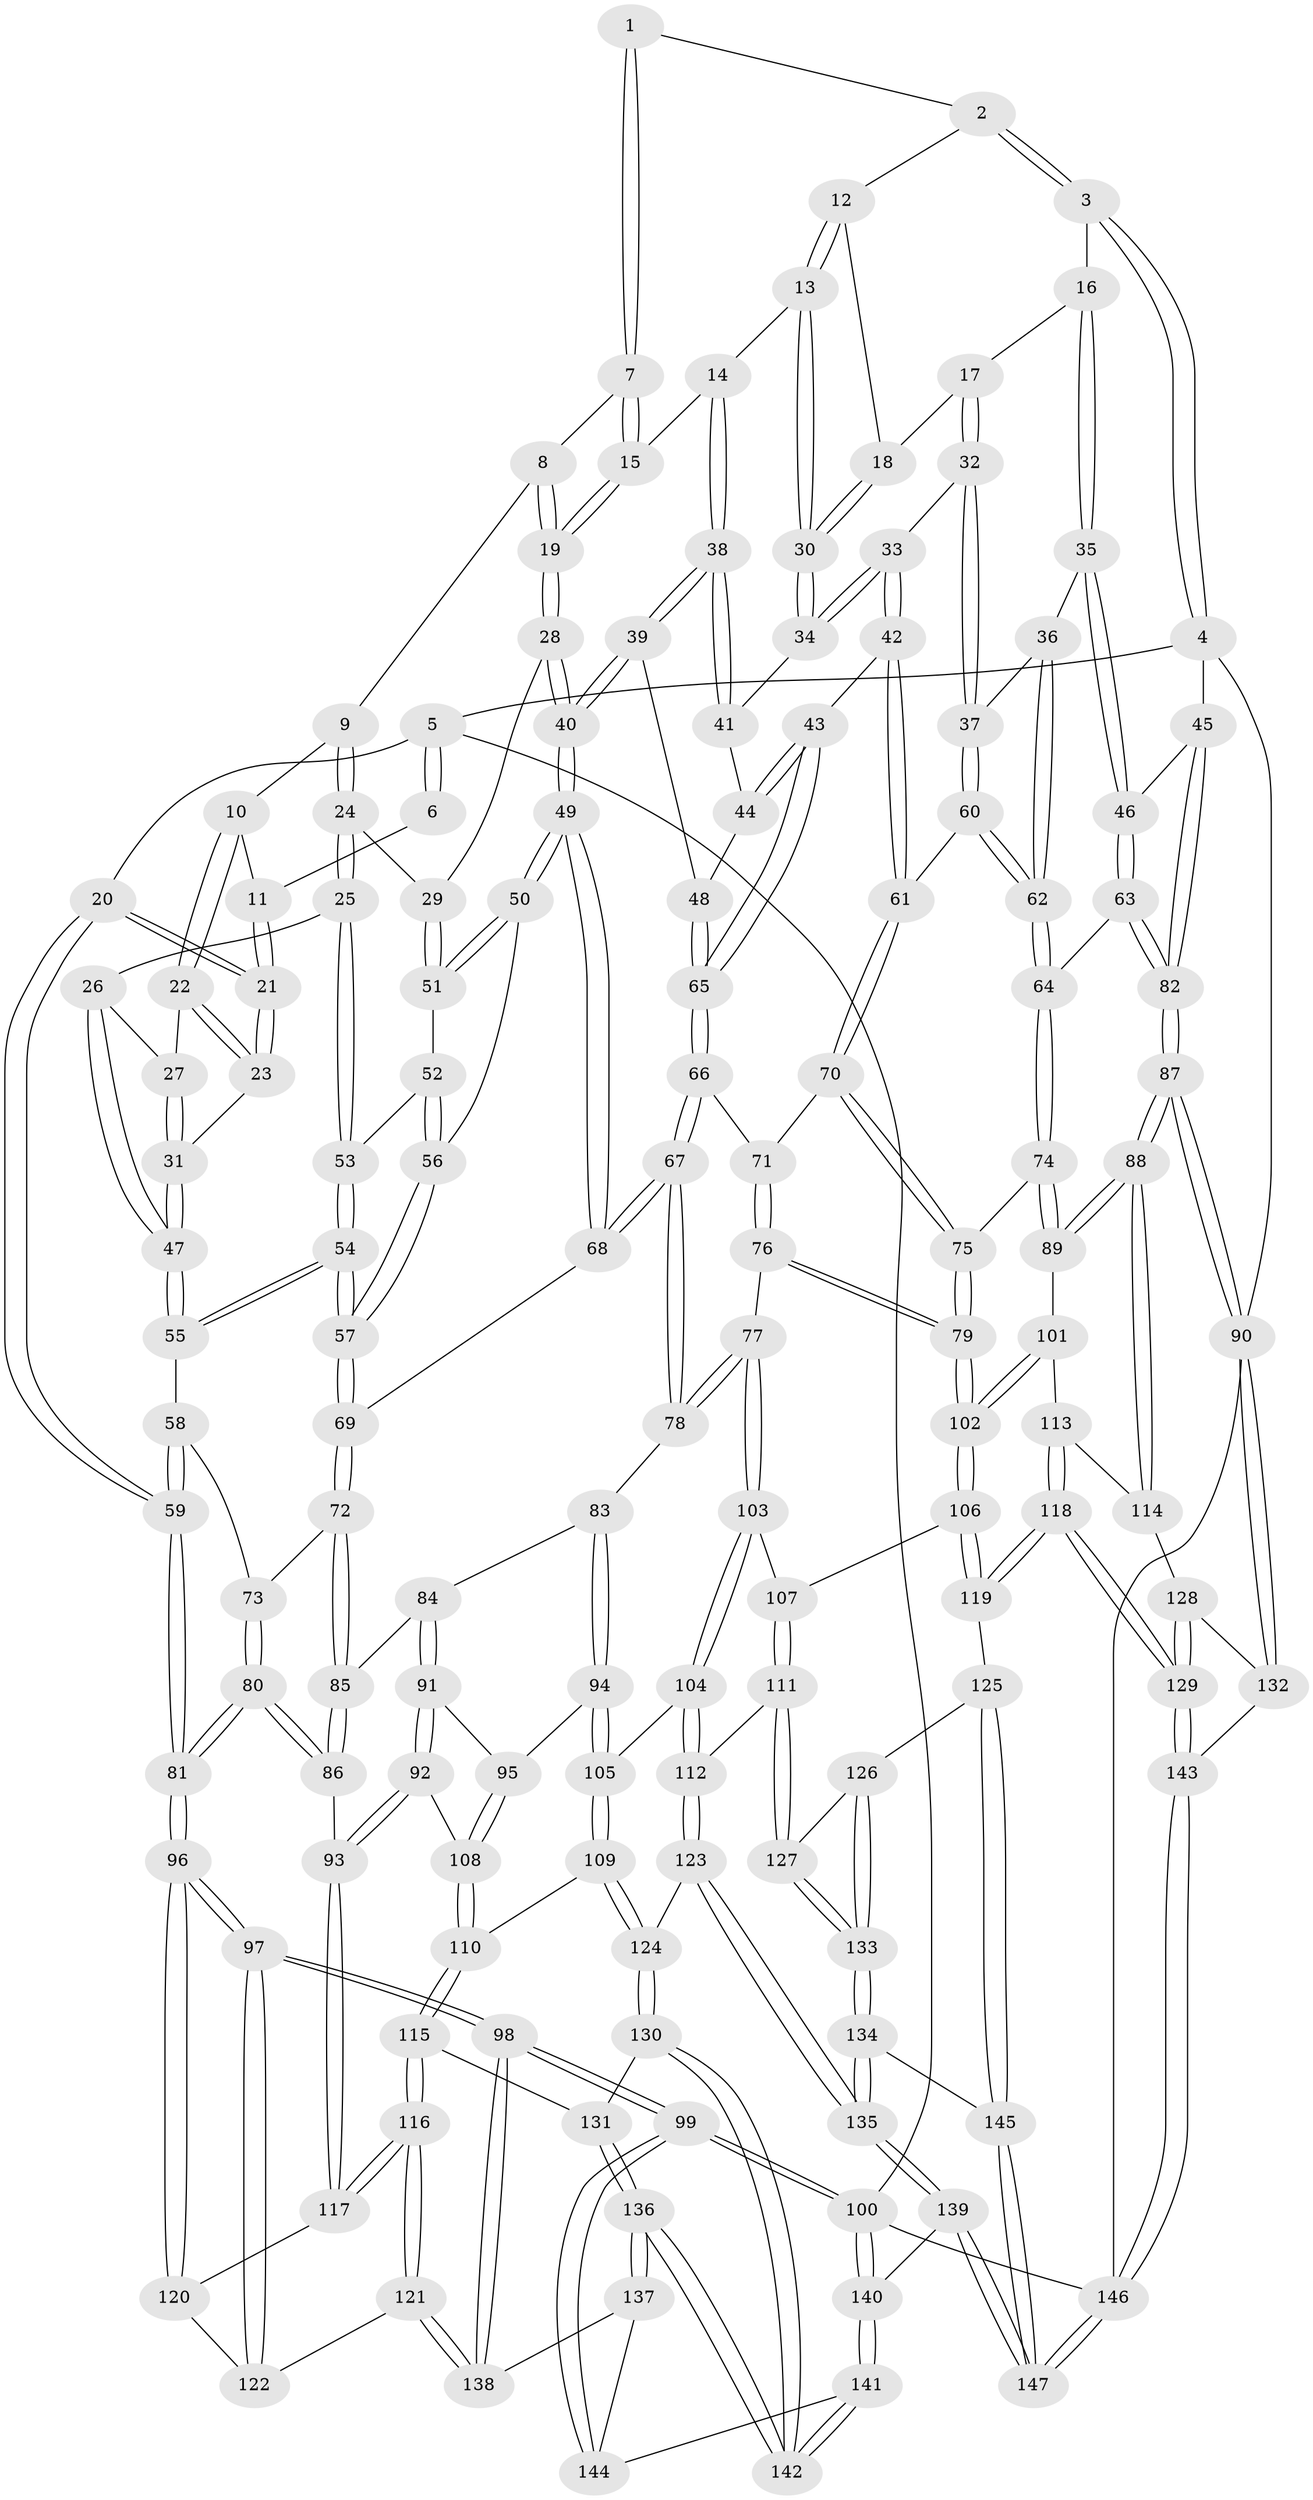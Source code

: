 // coarse degree distribution, {3: 0.14606741573033707, 4: 0.4157303370786517, 5: 0.3258426966292135, 6: 0.11235955056179775}
// Generated by graph-tools (version 1.1) at 2025/52/02/27/25 19:52:40]
// undirected, 147 vertices, 364 edges
graph export_dot {
graph [start="1"]
  node [color=gray90,style=filled];
  1 [pos="+0.3119778156339287+0"];
  2 [pos="+0.7051327053434212+0"];
  3 [pos="+1+0"];
  4 [pos="+1+0"];
  5 [pos="+0+0"];
  6 [pos="+0.20368193959627282+0"];
  7 [pos="+0.3271388460365734+0"];
  8 [pos="+0.26480318402420044+0.13317292680312548"];
  9 [pos="+0.244155945521388+0.15010750763494865"];
  10 [pos="+0.16548996368491117+0.12287977100027175"];
  11 [pos="+0.16284305949764855+0.11639839429760444"];
  12 [pos="+0.6441793788387521+0.037849172089506035"];
  13 [pos="+0.5507794393817578+0.11009647125283675"];
  14 [pos="+0.48034296391315207+0.11582750078958969"];
  15 [pos="+0.420602995528882+0.06431787427128315"];
  16 [pos="+0.8022465936909421+0.08930309254225834"];
  17 [pos="+0.7394204553785753+0.14015953159016073"];
  18 [pos="+0.713189298640615+0.12609926098163182"];
  19 [pos="+0.3370587353138905+0.17618232158676092"];
  20 [pos="+0+0.11589733697722658"];
  21 [pos="+0+0.17234685416838877"];
  22 [pos="+0.16529651461202108+0.12464713887853987"];
  23 [pos="+0.030652794913217846+0.22894576739061617"];
  24 [pos="+0.24793485078325064+0.2408363168674122"];
  25 [pos="+0.24420073697660377+0.24287038965938063"];
  26 [pos="+0.20627818373178902+0.22736561483769685"];
  27 [pos="+0.16365253945589878+0.16410520655922214"];
  28 [pos="+0.32527826545061655+0.22965203139680418"];
  29 [pos="+0.29776408286445066+0.23866793157119642"];
  30 [pos="+0.615896350598555+0.1905335954765283"];
  31 [pos="+0.0700497039370882+0.24740800428635745"];
  32 [pos="+0.763821163026748+0.24200276431260878"];
  33 [pos="+0.7469955435085747+0.2507453287297903"];
  34 [pos="+0.6169877509944812+0.1995897793518081"];
  35 [pos="+0.8902670480926158+0.24029695338992801"];
  36 [pos="+0.8551792707776209+0.2549426080295283"];
  37 [pos="+0.796689823353739+0.2532897115373813"];
  38 [pos="+0.4734176647043772+0.2594284677611311"];
  39 [pos="+0.4716737759471206+0.2646316372073529"];
  40 [pos="+0.430985106722535+0.2952360756594126"];
  41 [pos="+0.6087212887193348+0.2171417269561346"];
  42 [pos="+0.6869369426753813+0.3121659158964335"];
  43 [pos="+0.6326468473257292+0.3063959646202407"];
  44 [pos="+0.6145488831435775+0.2548525577591421"];
  45 [pos="+1+0.07091311574968993"];
  46 [pos="+1+0.19958288087533899"];
  47 [pos="+0.08650662182589144+0.2629004321193145"];
  48 [pos="+0.5007018099724249+0.2814883457271333"];
  49 [pos="+0.39994644806305835+0.40432658419431416"];
  50 [pos="+0.31377210396158417+0.3426739920992196"];
  51 [pos="+0.3050365563344386+0.31329660167440027"];
  52 [pos="+0.2600647494326838+0.31238292923707983"];
  53 [pos="+0.2397195165708104+0.25588473560578434"];
  54 [pos="+0.1579713449632734+0.35407006688977394"];
  55 [pos="+0.12005447223214472+0.3329652736910099"];
  56 [pos="+0.26528349872689794+0.33907158959741324"];
  57 [pos="+0.1949969431860813+0.41824932787559316"];
  58 [pos="+0.0708234957941682+0.3679654217682692"];
  59 [pos="+0+0.4244367374833128"];
  60 [pos="+0.7821429966795137+0.37495013598069565"];
  61 [pos="+0.7042689440447838+0.40030167960568763"];
  62 [pos="+0.8625493188184286+0.427570272008097"];
  63 [pos="+0.892074253866426+0.45737609757091935"];
  64 [pos="+0.8797794298854542+0.4620857246055441"];
  65 [pos="+0.5794714716137008+0.33669954439307265"];
  66 [pos="+0.5739642145953792+0.4050350752549413"];
  67 [pos="+0.45140366103951457+0.501421725733711"];
  68 [pos="+0.39999810889091436+0.40755163380433673"];
  69 [pos="+0.19892713822064376+0.4344788562719477"];
  70 [pos="+0.6973888351253898+0.422172862563413"];
  71 [pos="+0.6641421096633479+0.4348566033030219"];
  72 [pos="+0.195317086902934+0.4448535420000861"];
  73 [pos="+0.07657584485489499+0.4656785382433107"];
  74 [pos="+0.8365709928185716+0.5350396385406115"];
  75 [pos="+0.8136817958717782+0.5408242096145278"];
  76 [pos="+0.6229069640036153+0.5491756457994049"];
  77 [pos="+0.4573397403891121+0.5233596239975616"];
  78 [pos="+0.45183945965305117+0.5152248450623974"];
  79 [pos="+0.7136841414161098+0.6317394980664223"];
  80 [pos="+0+0.5841626113412507"];
  81 [pos="+0+0.5901973059262084"];
  82 [pos="+1+0.48129049989762523"];
  83 [pos="+0.3347475758988242+0.5570493976613177"];
  84 [pos="+0.24894178374530712+0.5591645715073051"];
  85 [pos="+0.20848265784504902+0.5213205186885702"];
  86 [pos="+0.061960612522559855+0.6130739423456418"];
  87 [pos="+1+0.6589872336944611"];
  88 [pos="+1+0.6684496024355253"];
  89 [pos="+0.8697891181554038+0.5658237733585492"];
  90 [pos="+1+0.8945927928188233"];
  91 [pos="+0.24307562357973056+0.5920907616180289"];
  92 [pos="+0.1792120986174919+0.6848735708603558"];
  93 [pos="+0.15512527685557023+0.6922562155751596"];
  94 [pos="+0.323870888217218+0.6786126215011571"];
  95 [pos="+0.2913111773507926+0.6794550682857774"];
  96 [pos="+0+0.7328823637839278"];
  97 [pos="+0+0.8677252819314458"];
  98 [pos="+0+0.9561802129795053"];
  99 [pos="+0+1"];
  100 [pos="+0+1"];
  101 [pos="+0.8775634929973315+0.71003146694386"];
  102 [pos="+0.7044871392672543+0.6773930456736733"];
  103 [pos="+0.46086403475832194+0.5596637890143699"];
  104 [pos="+0.44289992636555253+0.6907010711569584"];
  105 [pos="+0.3591858785115789+0.7001799761123051"];
  106 [pos="+0.7041131335074697+0.6781942025300028"];
  107 [pos="+0.6150886469410523+0.6854494432654117"];
  108 [pos="+0.25339868355873635+0.7144802153092951"];
  109 [pos="+0.3131961112987503+0.7805091941294708"];
  110 [pos="+0.2681032240493198+0.7669741411362644"];
  111 [pos="+0.48854298381372624+0.7548378969169444"];
  112 [pos="+0.4740975558627714+0.7484004710328791"];
  113 [pos="+0.8831534638265586+0.7166957042137312"];
  114 [pos="+0.9591731443161595+0.7443046074469117"];
  115 [pos="+0.21423580898597414+0.8085931415403601"];
  116 [pos="+0.17881542576418724+0.8141929183011385"];
  117 [pos="+0.15377554460576906+0.6998207369385564"];
  118 [pos="+0.7622787499892938+0.8494062600853949"];
  119 [pos="+0.7191114603755207+0.82741757231934"];
  120 [pos="+0.0933589417568249+0.7508527784060874"];
  121 [pos="+0.1622528441313873+0.8340102307452487"];
  122 [pos="+0.10472707639450332+0.8137804025379748"];
  123 [pos="+0.36540494685723407+0.8526895263692406"];
  124 [pos="+0.3617390644691199+0.8533332043719172"];
  125 [pos="+0.7174607322467812+0.8283100612036759"];
  126 [pos="+0.6605844278936671+0.8387971825796048"];
  127 [pos="+0.4903552970672618+0.7573580832802217"];
  128 [pos="+0.9473826286296694+0.7714329219135314"];
  129 [pos="+0.7859436331475068+0.8687148859194735"];
  130 [pos="+0.3584575268046354+0.8568881970968575"];
  131 [pos="+0.24683377773596715+0.8382935777095248"];
  132 [pos="+0.962460275431252+0.8900894622192699"];
  133 [pos="+0.5226078404897377+0.9350120044730216"];
  134 [pos="+0.5207826789788994+0.9386283482957873"];
  135 [pos="+0.5092195030569432+0.9527072643038537"];
  136 [pos="+0.2658679937294031+0.9723225713294222"];
  137 [pos="+0.16675457301116262+0.8935103779970555"];
  138 [pos="+0.16018911680930012+0.8669254489348255"];
  139 [pos="+0.4553971744295971+1"];
  140 [pos="+0.333242188472881+1"];
  141 [pos="+0.2830428096450907+1"];
  142 [pos="+0.2810770859938041+0.9886973304975"];
  143 [pos="+0.8535268377579276+0.9719715107659169"];
  144 [pos="+0.08759444862239518+0.9678485272371583"];
  145 [pos="+0.661017830697446+0.9704622026702792"];
  146 [pos="+0.8788271307896868+1"];
  147 [pos="+0.7030528830347185+1"];
  1 -- 2;
  1 -- 7;
  1 -- 7;
  2 -- 3;
  2 -- 3;
  2 -- 12;
  3 -- 4;
  3 -- 4;
  3 -- 16;
  4 -- 5;
  4 -- 45;
  4 -- 90;
  5 -- 6;
  5 -- 6;
  5 -- 20;
  5 -- 100;
  6 -- 11;
  7 -- 8;
  7 -- 15;
  7 -- 15;
  8 -- 9;
  8 -- 19;
  8 -- 19;
  9 -- 10;
  9 -- 24;
  9 -- 24;
  10 -- 11;
  10 -- 22;
  10 -- 22;
  11 -- 21;
  11 -- 21;
  12 -- 13;
  12 -- 13;
  12 -- 18;
  13 -- 14;
  13 -- 30;
  13 -- 30;
  14 -- 15;
  14 -- 38;
  14 -- 38;
  15 -- 19;
  15 -- 19;
  16 -- 17;
  16 -- 35;
  16 -- 35;
  17 -- 18;
  17 -- 32;
  17 -- 32;
  18 -- 30;
  18 -- 30;
  19 -- 28;
  19 -- 28;
  20 -- 21;
  20 -- 21;
  20 -- 59;
  20 -- 59;
  21 -- 23;
  21 -- 23;
  22 -- 23;
  22 -- 23;
  22 -- 27;
  23 -- 31;
  24 -- 25;
  24 -- 25;
  24 -- 29;
  25 -- 26;
  25 -- 53;
  25 -- 53;
  26 -- 27;
  26 -- 47;
  26 -- 47;
  27 -- 31;
  27 -- 31;
  28 -- 29;
  28 -- 40;
  28 -- 40;
  29 -- 51;
  29 -- 51;
  30 -- 34;
  30 -- 34;
  31 -- 47;
  31 -- 47;
  32 -- 33;
  32 -- 37;
  32 -- 37;
  33 -- 34;
  33 -- 34;
  33 -- 42;
  33 -- 42;
  34 -- 41;
  35 -- 36;
  35 -- 46;
  35 -- 46;
  36 -- 37;
  36 -- 62;
  36 -- 62;
  37 -- 60;
  37 -- 60;
  38 -- 39;
  38 -- 39;
  38 -- 41;
  38 -- 41;
  39 -- 40;
  39 -- 40;
  39 -- 48;
  40 -- 49;
  40 -- 49;
  41 -- 44;
  42 -- 43;
  42 -- 61;
  42 -- 61;
  43 -- 44;
  43 -- 44;
  43 -- 65;
  43 -- 65;
  44 -- 48;
  45 -- 46;
  45 -- 82;
  45 -- 82;
  46 -- 63;
  46 -- 63;
  47 -- 55;
  47 -- 55;
  48 -- 65;
  48 -- 65;
  49 -- 50;
  49 -- 50;
  49 -- 68;
  49 -- 68;
  50 -- 51;
  50 -- 51;
  50 -- 56;
  51 -- 52;
  52 -- 53;
  52 -- 56;
  52 -- 56;
  53 -- 54;
  53 -- 54;
  54 -- 55;
  54 -- 55;
  54 -- 57;
  54 -- 57;
  55 -- 58;
  56 -- 57;
  56 -- 57;
  57 -- 69;
  57 -- 69;
  58 -- 59;
  58 -- 59;
  58 -- 73;
  59 -- 81;
  59 -- 81;
  60 -- 61;
  60 -- 62;
  60 -- 62;
  61 -- 70;
  61 -- 70;
  62 -- 64;
  62 -- 64;
  63 -- 64;
  63 -- 82;
  63 -- 82;
  64 -- 74;
  64 -- 74;
  65 -- 66;
  65 -- 66;
  66 -- 67;
  66 -- 67;
  66 -- 71;
  67 -- 68;
  67 -- 68;
  67 -- 78;
  67 -- 78;
  68 -- 69;
  69 -- 72;
  69 -- 72;
  70 -- 71;
  70 -- 75;
  70 -- 75;
  71 -- 76;
  71 -- 76;
  72 -- 73;
  72 -- 85;
  72 -- 85;
  73 -- 80;
  73 -- 80;
  74 -- 75;
  74 -- 89;
  74 -- 89;
  75 -- 79;
  75 -- 79;
  76 -- 77;
  76 -- 79;
  76 -- 79;
  77 -- 78;
  77 -- 78;
  77 -- 103;
  77 -- 103;
  78 -- 83;
  79 -- 102;
  79 -- 102;
  80 -- 81;
  80 -- 81;
  80 -- 86;
  80 -- 86;
  81 -- 96;
  81 -- 96;
  82 -- 87;
  82 -- 87;
  83 -- 84;
  83 -- 94;
  83 -- 94;
  84 -- 85;
  84 -- 91;
  84 -- 91;
  85 -- 86;
  85 -- 86;
  86 -- 93;
  87 -- 88;
  87 -- 88;
  87 -- 90;
  87 -- 90;
  88 -- 89;
  88 -- 89;
  88 -- 114;
  88 -- 114;
  89 -- 101;
  90 -- 132;
  90 -- 132;
  90 -- 146;
  91 -- 92;
  91 -- 92;
  91 -- 95;
  92 -- 93;
  92 -- 93;
  92 -- 108;
  93 -- 117;
  93 -- 117;
  94 -- 95;
  94 -- 105;
  94 -- 105;
  95 -- 108;
  95 -- 108;
  96 -- 97;
  96 -- 97;
  96 -- 120;
  96 -- 120;
  97 -- 98;
  97 -- 98;
  97 -- 122;
  97 -- 122;
  98 -- 99;
  98 -- 99;
  98 -- 138;
  98 -- 138;
  99 -- 100;
  99 -- 100;
  99 -- 144;
  99 -- 144;
  100 -- 140;
  100 -- 140;
  100 -- 146;
  101 -- 102;
  101 -- 102;
  101 -- 113;
  102 -- 106;
  102 -- 106;
  103 -- 104;
  103 -- 104;
  103 -- 107;
  104 -- 105;
  104 -- 112;
  104 -- 112;
  105 -- 109;
  105 -- 109;
  106 -- 107;
  106 -- 119;
  106 -- 119;
  107 -- 111;
  107 -- 111;
  108 -- 110;
  108 -- 110;
  109 -- 110;
  109 -- 124;
  109 -- 124;
  110 -- 115;
  110 -- 115;
  111 -- 112;
  111 -- 127;
  111 -- 127;
  112 -- 123;
  112 -- 123;
  113 -- 114;
  113 -- 118;
  113 -- 118;
  114 -- 128;
  115 -- 116;
  115 -- 116;
  115 -- 131;
  116 -- 117;
  116 -- 117;
  116 -- 121;
  116 -- 121;
  117 -- 120;
  118 -- 119;
  118 -- 119;
  118 -- 129;
  118 -- 129;
  119 -- 125;
  120 -- 122;
  121 -- 122;
  121 -- 138;
  121 -- 138;
  123 -- 124;
  123 -- 135;
  123 -- 135;
  124 -- 130;
  124 -- 130;
  125 -- 126;
  125 -- 145;
  125 -- 145;
  126 -- 127;
  126 -- 133;
  126 -- 133;
  127 -- 133;
  127 -- 133;
  128 -- 129;
  128 -- 129;
  128 -- 132;
  129 -- 143;
  129 -- 143;
  130 -- 131;
  130 -- 142;
  130 -- 142;
  131 -- 136;
  131 -- 136;
  132 -- 143;
  133 -- 134;
  133 -- 134;
  134 -- 135;
  134 -- 135;
  134 -- 145;
  135 -- 139;
  135 -- 139;
  136 -- 137;
  136 -- 137;
  136 -- 142;
  136 -- 142;
  137 -- 138;
  137 -- 144;
  139 -- 140;
  139 -- 147;
  139 -- 147;
  140 -- 141;
  140 -- 141;
  141 -- 142;
  141 -- 142;
  141 -- 144;
  143 -- 146;
  143 -- 146;
  145 -- 147;
  145 -- 147;
  146 -- 147;
  146 -- 147;
}
